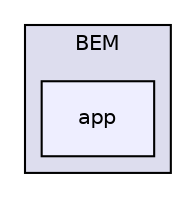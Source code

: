 digraph "C:/Work.git/ble/BLE-CC254x-1.4.0/Projects/ble/util/BEM/app" {
  compound=true
  node [ fontsize="10", fontname="Helvetica"];
  edge [ labelfontsize="10", labelfontname="Helvetica"];
  subgraph clusterdir_4afee227a0d3391f1baac6e5d3e864d7 {
    graph [ bgcolor="#ddddee", pencolor="black", label="BEM" fontname="Helvetica", fontsize="10", URL="dir_4afee227a0d3391f1baac6e5d3e864d7.html"]
  dir_0a535a53bed014e40603dc554db54237 [shape=box, label="app", style="filled", fillcolor="#eeeeff", pencolor="black", URL="dir_0a535a53bed014e40603dc554db54237.html"];
  }
}
